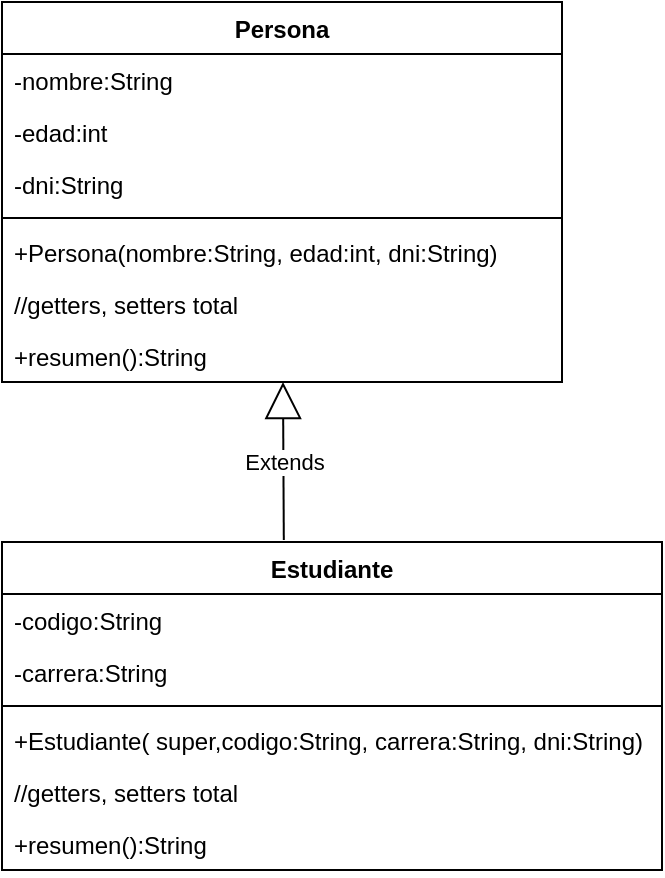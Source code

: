 <mxfile version="27.2.0">
  <diagram name="Página-1" id="JzGV3fqE_UlMWcmREA-D">
    <mxGraphModel dx="872" dy="439" grid="1" gridSize="10" guides="1" tooltips="1" connect="1" arrows="1" fold="1" page="1" pageScale="1" pageWidth="827" pageHeight="1169" math="0" shadow="0">
      <root>
        <mxCell id="0" />
        <mxCell id="1" parent="0" />
        <mxCell id="NWKVWaYgM7cqKiHTEiwD-1" value="Persona" style="swimlane;fontStyle=1;align=center;verticalAlign=top;childLayout=stackLayout;horizontal=1;startSize=26;horizontalStack=0;resizeParent=1;resizeParentMax=0;resizeLast=0;collapsible=1;marginBottom=0;whiteSpace=wrap;html=1;" parent="1" vertex="1">
          <mxGeometry x="160" y="60" width="280" height="190" as="geometry" />
        </mxCell>
        <mxCell id="NWKVWaYgM7cqKiHTEiwD-2" value="-nombre:String" style="text;strokeColor=none;fillColor=none;align=left;verticalAlign=top;spacingLeft=4;spacingRight=4;overflow=hidden;rotatable=0;points=[[0,0.5],[1,0.5]];portConstraint=eastwest;whiteSpace=wrap;html=1;" parent="NWKVWaYgM7cqKiHTEiwD-1" vertex="1">
          <mxGeometry y="26" width="280" height="26" as="geometry" />
        </mxCell>
        <mxCell id="NWKVWaYgM7cqKiHTEiwD-5" value="-edad:int" style="text;strokeColor=none;fillColor=none;align=left;verticalAlign=top;spacingLeft=4;spacingRight=4;overflow=hidden;rotatable=0;points=[[0,0.5],[1,0.5]];portConstraint=eastwest;whiteSpace=wrap;html=1;" parent="NWKVWaYgM7cqKiHTEiwD-1" vertex="1">
          <mxGeometry y="52" width="280" height="26" as="geometry" />
        </mxCell>
        <mxCell id="NWKVWaYgM7cqKiHTEiwD-6" value="-dni:String" style="text;strokeColor=none;fillColor=none;align=left;verticalAlign=top;spacingLeft=4;spacingRight=4;overflow=hidden;rotatable=0;points=[[0,0.5],[1,0.5]];portConstraint=eastwest;whiteSpace=wrap;html=1;" parent="NWKVWaYgM7cqKiHTEiwD-1" vertex="1">
          <mxGeometry y="78" width="280" height="26" as="geometry" />
        </mxCell>
        <mxCell id="NWKVWaYgM7cqKiHTEiwD-3" value="" style="line;strokeWidth=1;fillColor=none;align=left;verticalAlign=middle;spacingTop=-1;spacingLeft=3;spacingRight=3;rotatable=0;labelPosition=right;points=[];portConstraint=eastwest;strokeColor=inherit;" parent="NWKVWaYgM7cqKiHTEiwD-1" vertex="1">
          <mxGeometry y="104" width="280" height="8" as="geometry" />
        </mxCell>
        <mxCell id="NWKVWaYgM7cqKiHTEiwD-4" value="+Persona(nombre:String, edad:int, dni:String)" style="text;strokeColor=none;fillColor=none;align=left;verticalAlign=top;spacingLeft=4;spacingRight=4;overflow=hidden;rotatable=0;points=[[0,0.5],[1,0.5]];portConstraint=eastwest;whiteSpace=wrap;html=1;" parent="NWKVWaYgM7cqKiHTEiwD-1" vertex="1">
          <mxGeometry y="112" width="280" height="26" as="geometry" />
        </mxCell>
        <mxCell id="NWKVWaYgM7cqKiHTEiwD-7" value="//getters, setters total" style="text;strokeColor=none;fillColor=none;align=left;verticalAlign=top;spacingLeft=4;spacingRight=4;overflow=hidden;rotatable=0;points=[[0,0.5],[1,0.5]];portConstraint=eastwest;whiteSpace=wrap;html=1;" parent="NWKVWaYgM7cqKiHTEiwD-1" vertex="1">
          <mxGeometry y="138" width="280" height="26" as="geometry" />
        </mxCell>
        <mxCell id="NWKVWaYgM7cqKiHTEiwD-8" value="+resumen():String" style="text;strokeColor=none;fillColor=none;align=left;verticalAlign=top;spacingLeft=4;spacingRight=4;overflow=hidden;rotatable=0;points=[[0,0.5],[1,0.5]];portConstraint=eastwest;whiteSpace=wrap;html=1;" parent="NWKVWaYgM7cqKiHTEiwD-1" vertex="1">
          <mxGeometry y="164" width="280" height="26" as="geometry" />
        </mxCell>
        <mxCell id="NWKVWaYgM7cqKiHTEiwD-10" value="Estudiante" style="swimlane;fontStyle=1;align=center;verticalAlign=top;childLayout=stackLayout;horizontal=1;startSize=26;horizontalStack=0;resizeParent=1;resizeParentMax=0;resizeLast=0;collapsible=1;marginBottom=0;whiteSpace=wrap;html=1;" parent="1" vertex="1">
          <mxGeometry x="160" y="330" width="330" height="164" as="geometry" />
        </mxCell>
        <mxCell id="NWKVWaYgM7cqKiHTEiwD-11" value="-codigo:String" style="text;strokeColor=none;fillColor=none;align=left;verticalAlign=top;spacingLeft=4;spacingRight=4;overflow=hidden;rotatable=0;points=[[0,0.5],[1,0.5]];portConstraint=eastwest;whiteSpace=wrap;html=1;" parent="NWKVWaYgM7cqKiHTEiwD-10" vertex="1">
          <mxGeometry y="26" width="330" height="26" as="geometry" />
        </mxCell>
        <mxCell id="NWKVWaYgM7cqKiHTEiwD-13" value="-carrera:String" style="text;strokeColor=none;fillColor=none;align=left;verticalAlign=top;spacingLeft=4;spacingRight=4;overflow=hidden;rotatable=0;points=[[0,0.5],[1,0.5]];portConstraint=eastwest;whiteSpace=wrap;html=1;" parent="NWKVWaYgM7cqKiHTEiwD-10" vertex="1">
          <mxGeometry y="52" width="330" height="26" as="geometry" />
        </mxCell>
        <mxCell id="NWKVWaYgM7cqKiHTEiwD-14" value="" style="line;strokeWidth=1;fillColor=none;align=left;verticalAlign=middle;spacingTop=-1;spacingLeft=3;spacingRight=3;rotatable=0;labelPosition=right;points=[];portConstraint=eastwest;strokeColor=inherit;" parent="NWKVWaYgM7cqKiHTEiwD-10" vertex="1">
          <mxGeometry y="78" width="330" height="8" as="geometry" />
        </mxCell>
        <mxCell id="NWKVWaYgM7cqKiHTEiwD-15" value="+Estudiante( super,&lt;span style=&quot;background-color: transparent; color: light-dark(rgb(0, 0, 0), rgb(255, 255, 255));&quot;&gt;codigo:String, carrera:String, dni:String)&lt;/span&gt;" style="text;strokeColor=none;fillColor=none;align=left;verticalAlign=top;spacingLeft=4;spacingRight=4;overflow=hidden;rotatable=0;points=[[0,0.5],[1,0.5]];portConstraint=eastwest;whiteSpace=wrap;html=1;" parent="NWKVWaYgM7cqKiHTEiwD-10" vertex="1">
          <mxGeometry y="86" width="330" height="26" as="geometry" />
        </mxCell>
        <mxCell id="NWKVWaYgM7cqKiHTEiwD-16" value="//getters, setters total" style="text;strokeColor=none;fillColor=none;align=left;verticalAlign=top;spacingLeft=4;spacingRight=4;overflow=hidden;rotatable=0;points=[[0,0.5],[1,0.5]];portConstraint=eastwest;whiteSpace=wrap;html=1;" parent="NWKVWaYgM7cqKiHTEiwD-10" vertex="1">
          <mxGeometry y="112" width="330" height="26" as="geometry" />
        </mxCell>
        <mxCell id="NWKVWaYgM7cqKiHTEiwD-17" value="+resumen():String" style="text;strokeColor=none;fillColor=none;align=left;verticalAlign=top;spacingLeft=4;spacingRight=4;overflow=hidden;rotatable=0;points=[[0,0.5],[1,0.5]];portConstraint=eastwest;whiteSpace=wrap;html=1;" parent="NWKVWaYgM7cqKiHTEiwD-10" vertex="1">
          <mxGeometry y="138" width="330" height="26" as="geometry" />
        </mxCell>
        <mxCell id="NWKVWaYgM7cqKiHTEiwD-18" value="Extends" style="endArrow=block;endSize=16;endFill=0;html=1;rounded=0;exitX=0.427;exitY=-0.006;exitDx=0;exitDy=0;exitPerimeter=0;" parent="1" source="NWKVWaYgM7cqKiHTEiwD-10" target="NWKVWaYgM7cqKiHTEiwD-1" edge="1">
          <mxGeometry width="160" relative="1" as="geometry">
            <mxPoint x="330" y="300" as="sourcePoint" />
            <mxPoint x="310" y="50" as="targetPoint" />
          </mxGeometry>
        </mxCell>
      </root>
    </mxGraphModel>
  </diagram>
</mxfile>
